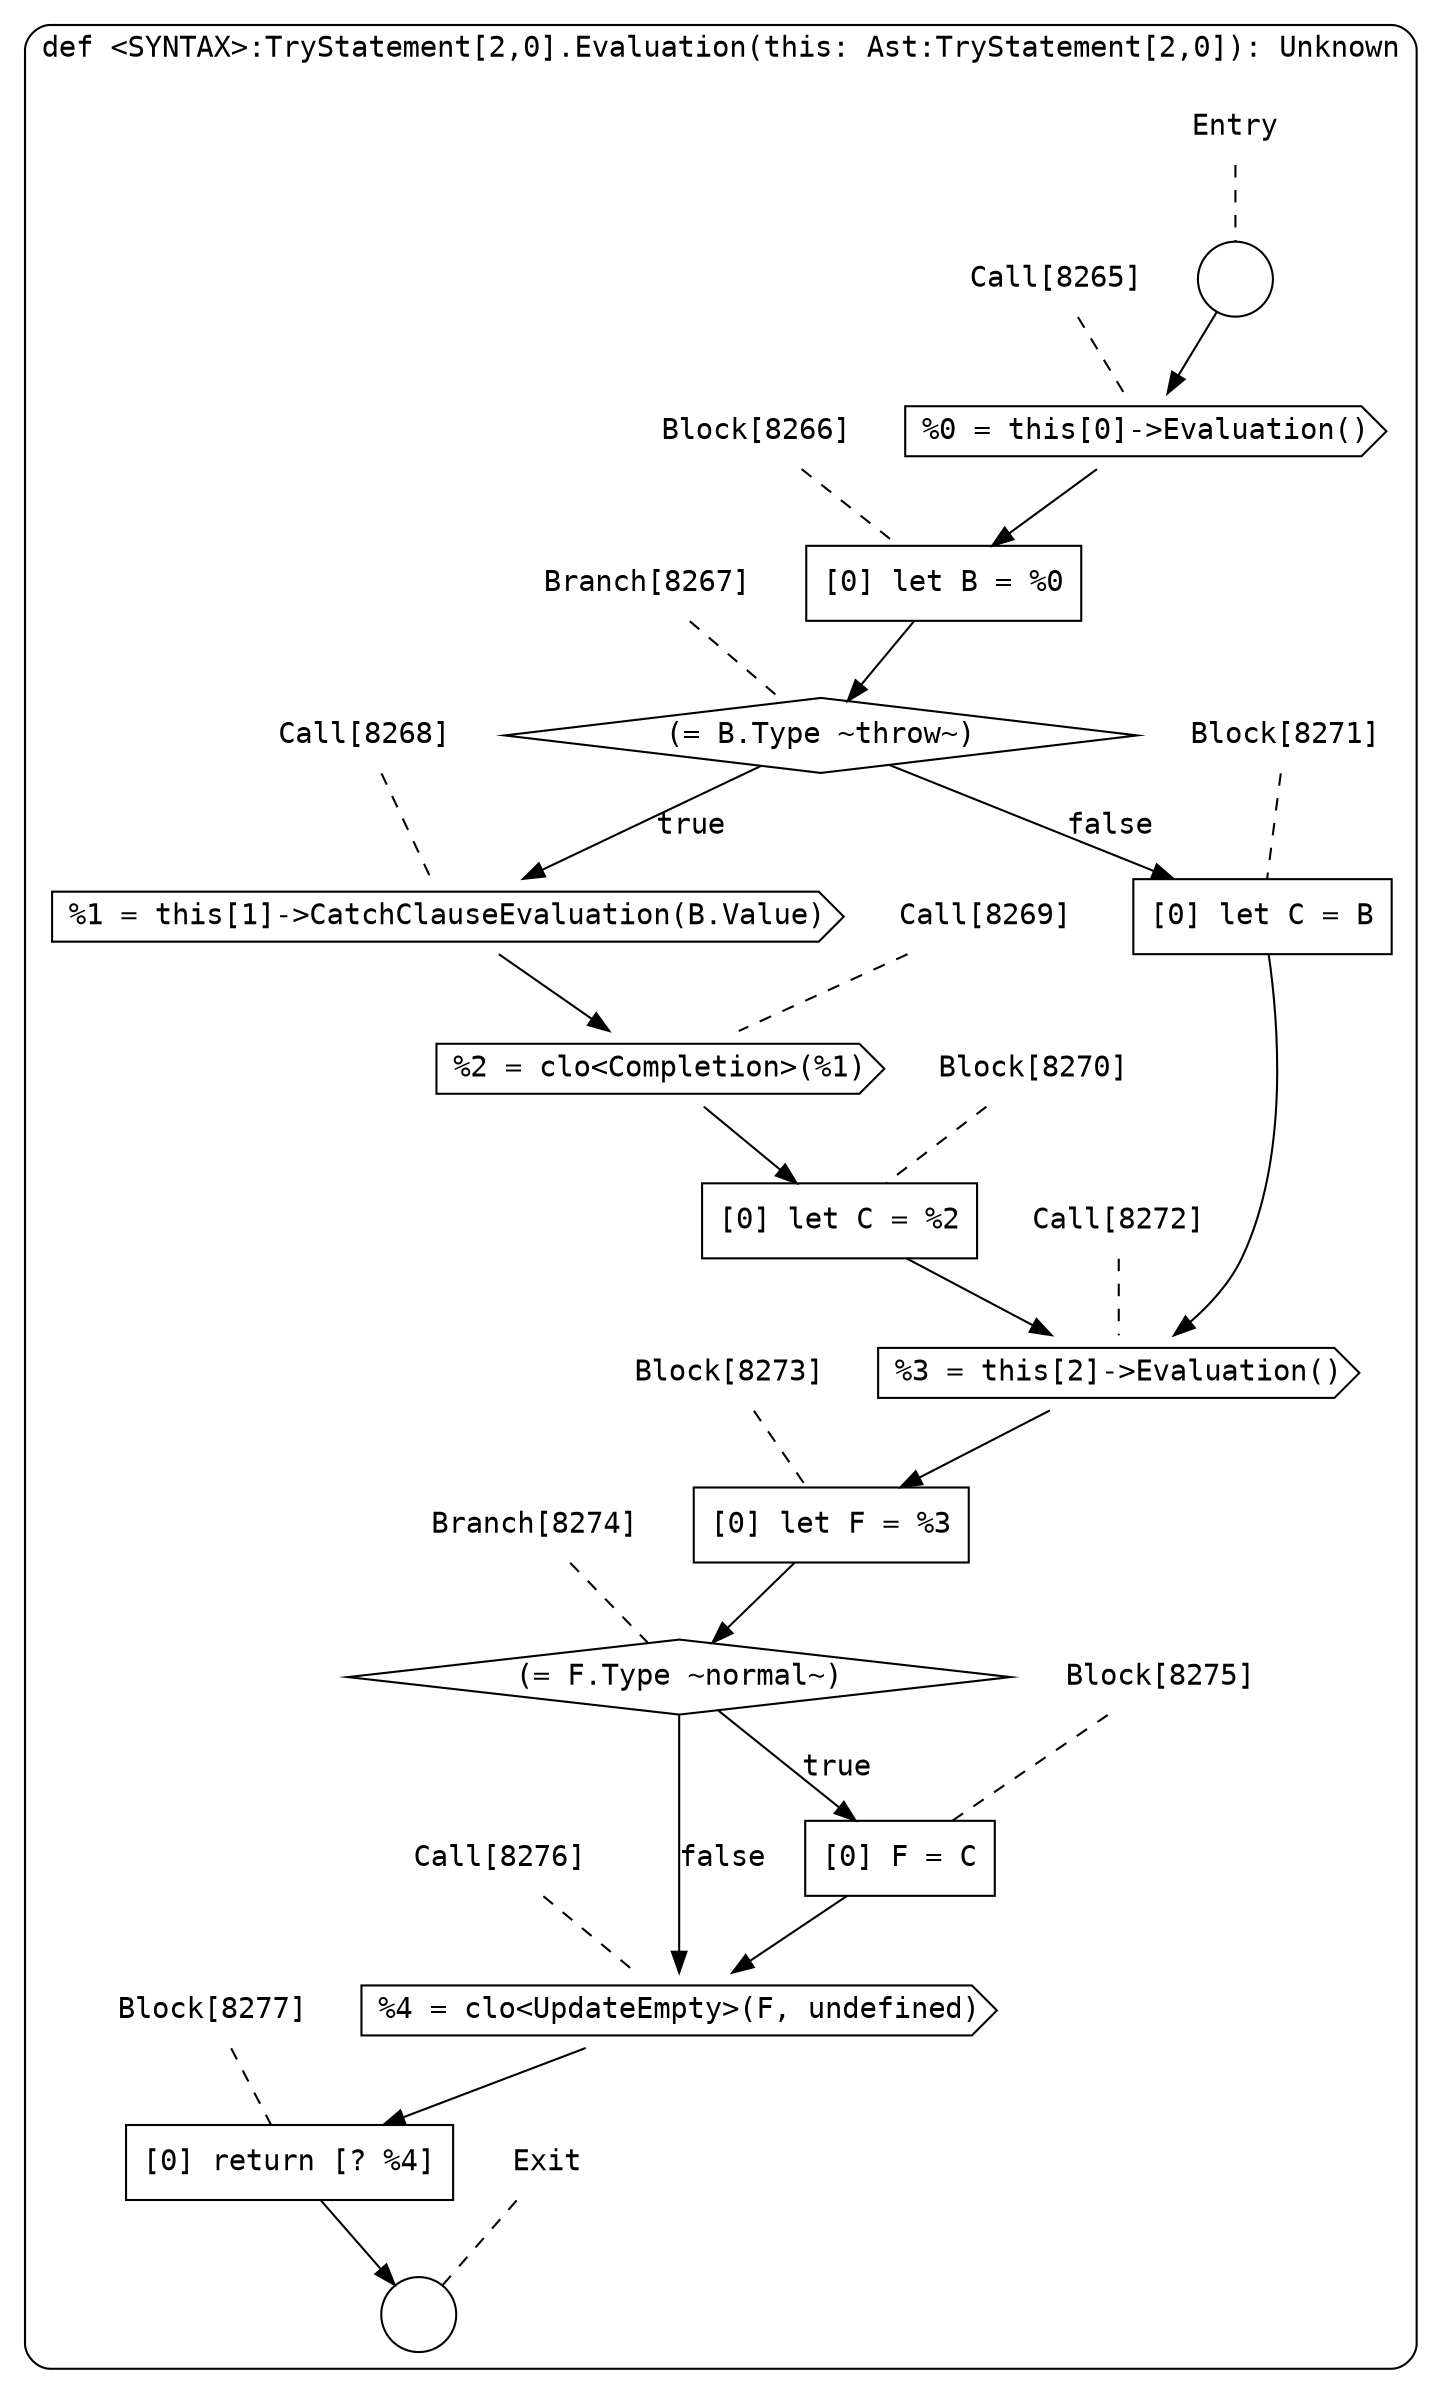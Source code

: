digraph {
  graph [fontname = "Consolas"]
  node [fontname = "Consolas"]
  edge [fontname = "Consolas"]
  subgraph cluster1508 {
    label = "def <SYNTAX>:TryStatement[2,0].Evaluation(this: Ast:TryStatement[2,0]): Unknown"
    style = rounded
    cluster1508_entry_name [shape=none, label=<<font color="black">Entry</font>>]
    cluster1508_entry_name -> cluster1508_entry [arrowhead=none, color="black", style=dashed]
    cluster1508_entry [shape=circle label=" " color="black" fillcolor="white" style=filled]
    cluster1508_entry -> node8265 [color="black"]
    cluster1508_exit_name [shape=none, label=<<font color="black">Exit</font>>]
    cluster1508_exit_name -> cluster1508_exit [arrowhead=none, color="black", style=dashed]
    cluster1508_exit [shape=circle label=" " color="black" fillcolor="white" style=filled]
    node8265_name [shape=none, label=<<font color="black">Call[8265]</font>>]
    node8265_name -> node8265 [arrowhead=none, color="black", style=dashed]
    node8265 [shape=cds, label=<<font color="black">%0 = this[0]-&gt;Evaluation()</font>> color="black" fillcolor="white", style=filled]
    node8265 -> node8266 [color="black"]
    node8266_name [shape=none, label=<<font color="black">Block[8266]</font>>]
    node8266_name -> node8266 [arrowhead=none, color="black", style=dashed]
    node8266 [shape=box, label=<<font color="black">[0] let B = %0<BR ALIGN="LEFT"/></font>> color="black" fillcolor="white", style=filled]
    node8266 -> node8267 [color="black"]
    node8267_name [shape=none, label=<<font color="black">Branch[8267]</font>>]
    node8267_name -> node8267 [arrowhead=none, color="black", style=dashed]
    node8267 [shape=diamond, label=<<font color="black">(= B.Type ~throw~)</font>> color="black" fillcolor="white", style=filled]
    node8267 -> node8268 [label=<<font color="black">true</font>> color="black"]
    node8267 -> node8271 [label=<<font color="black">false</font>> color="black"]
    node8268_name [shape=none, label=<<font color="black">Call[8268]</font>>]
    node8268_name -> node8268 [arrowhead=none, color="black", style=dashed]
    node8268 [shape=cds, label=<<font color="black">%1 = this[1]-&gt;CatchClauseEvaluation(B.Value)</font>> color="black" fillcolor="white", style=filled]
    node8268 -> node8269 [color="black"]
    node8271_name [shape=none, label=<<font color="black">Block[8271]</font>>]
    node8271_name -> node8271 [arrowhead=none, color="black", style=dashed]
    node8271 [shape=box, label=<<font color="black">[0] let C = B<BR ALIGN="LEFT"/></font>> color="black" fillcolor="white", style=filled]
    node8271 -> node8272 [color="black"]
    node8269_name [shape=none, label=<<font color="black">Call[8269]</font>>]
    node8269_name -> node8269 [arrowhead=none, color="black", style=dashed]
    node8269 [shape=cds, label=<<font color="black">%2 = clo&lt;Completion&gt;(%1)</font>> color="black" fillcolor="white", style=filled]
    node8269 -> node8270 [color="black"]
    node8272_name [shape=none, label=<<font color="black">Call[8272]</font>>]
    node8272_name -> node8272 [arrowhead=none, color="black", style=dashed]
    node8272 [shape=cds, label=<<font color="black">%3 = this[2]-&gt;Evaluation()</font>> color="black" fillcolor="white", style=filled]
    node8272 -> node8273 [color="black"]
    node8270_name [shape=none, label=<<font color="black">Block[8270]</font>>]
    node8270_name -> node8270 [arrowhead=none, color="black", style=dashed]
    node8270 [shape=box, label=<<font color="black">[0] let C = %2<BR ALIGN="LEFT"/></font>> color="black" fillcolor="white", style=filled]
    node8270 -> node8272 [color="black"]
    node8273_name [shape=none, label=<<font color="black">Block[8273]</font>>]
    node8273_name -> node8273 [arrowhead=none, color="black", style=dashed]
    node8273 [shape=box, label=<<font color="black">[0] let F = %3<BR ALIGN="LEFT"/></font>> color="black" fillcolor="white", style=filled]
    node8273 -> node8274 [color="black"]
    node8274_name [shape=none, label=<<font color="black">Branch[8274]</font>>]
    node8274_name -> node8274 [arrowhead=none, color="black", style=dashed]
    node8274 [shape=diamond, label=<<font color="black">(= F.Type ~normal~)</font>> color="black" fillcolor="white", style=filled]
    node8274 -> node8275 [label=<<font color="black">true</font>> color="black"]
    node8274 -> node8276 [label=<<font color="black">false</font>> color="black"]
    node8275_name [shape=none, label=<<font color="black">Block[8275]</font>>]
    node8275_name -> node8275 [arrowhead=none, color="black", style=dashed]
    node8275 [shape=box, label=<<font color="black">[0] F = C<BR ALIGN="LEFT"/></font>> color="black" fillcolor="white", style=filled]
    node8275 -> node8276 [color="black"]
    node8276_name [shape=none, label=<<font color="black">Call[8276]</font>>]
    node8276_name -> node8276 [arrowhead=none, color="black", style=dashed]
    node8276 [shape=cds, label=<<font color="black">%4 = clo&lt;UpdateEmpty&gt;(F, undefined)</font>> color="black" fillcolor="white", style=filled]
    node8276 -> node8277 [color="black"]
    node8277_name [shape=none, label=<<font color="black">Block[8277]</font>>]
    node8277_name -> node8277 [arrowhead=none, color="black", style=dashed]
    node8277 [shape=box, label=<<font color="black">[0] return [? %4]<BR ALIGN="LEFT"/></font>> color="black" fillcolor="white", style=filled]
    node8277 -> cluster1508_exit [color="black"]
  }
}